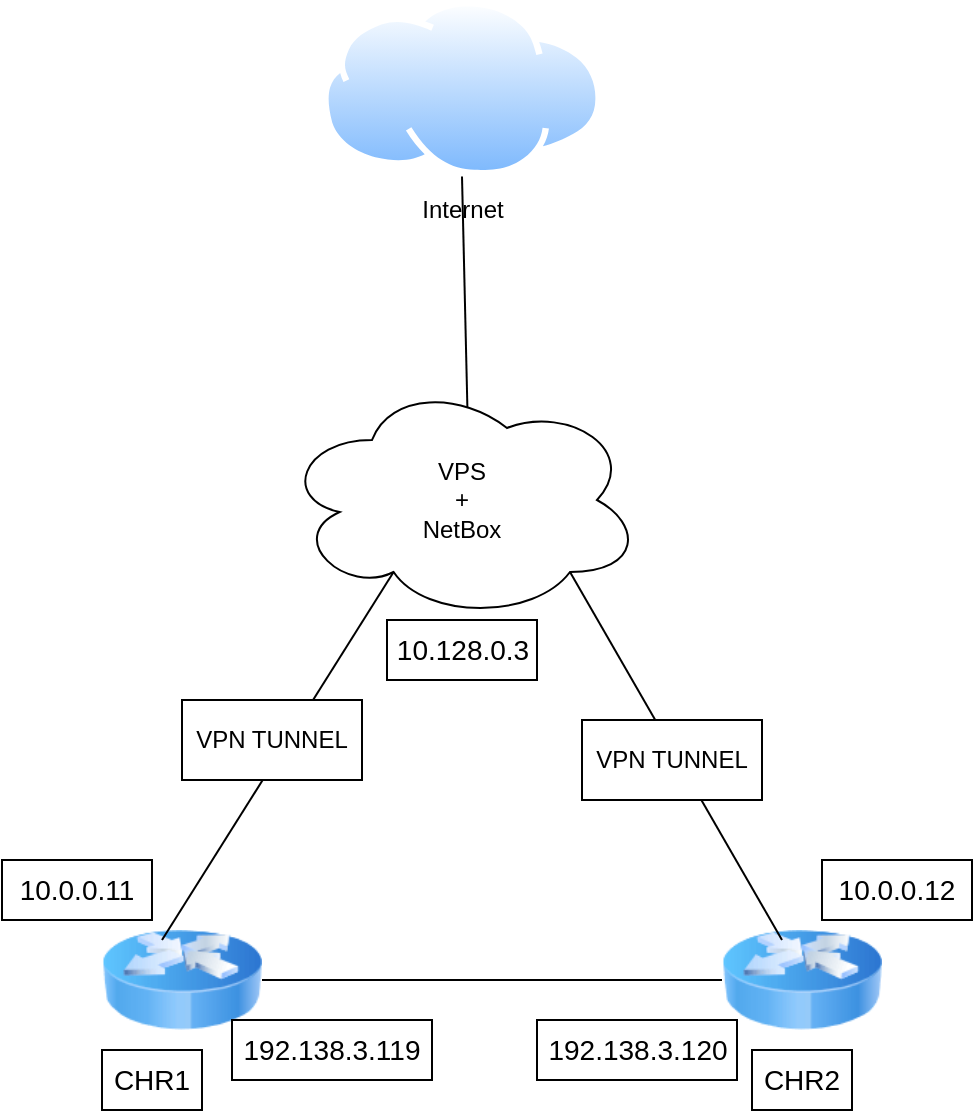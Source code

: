 <mxfile version="22.1.7" type="device">
  <diagram name="Page-1" id="OwbFI9HLepkNYHpxOd4J">
    <mxGraphModel dx="1194" dy="662" grid="1" gridSize="10" guides="1" tooltips="1" connect="1" arrows="1" fold="1" page="1" pageScale="1" pageWidth="827" pageHeight="1169" math="0" shadow="0">
      <root>
        <mxCell id="0" />
        <mxCell id="1" parent="0" />
        <mxCell id="foX7hI8TgkFDTR5OgZLc-2" value="VPS&lt;br&gt;+&lt;br&gt;NetBox" style="ellipse;shape=cloud;whiteSpace=wrap;html=1;" vertex="1" parent="1">
          <mxGeometry x="250" y="250" width="180" height="120" as="geometry" />
        </mxCell>
        <mxCell id="foX7hI8TgkFDTR5OgZLc-4" value="" style="image;html=1;image=img/lib/clip_art/networking/Router_Icon_128x128.png" vertex="1" parent="1">
          <mxGeometry x="470" y="510" width="80" height="80" as="geometry" />
        </mxCell>
        <mxCell id="foX7hI8TgkFDTR5OgZLc-5" value="" style="image;html=1;image=img/lib/clip_art/networking/Router_Icon_128x128.png" vertex="1" parent="1">
          <mxGeometry x="160" y="510" width="80" height="80" as="geometry" />
        </mxCell>
        <mxCell id="foX7hI8TgkFDTR5OgZLc-7" value="Internet" style="image;aspect=fixed;perimeter=ellipsePerimeter;html=1;align=center;shadow=0;dashed=0;spacingTop=3;image=img/lib/active_directory/internet_cloud.svg;" vertex="1" parent="1">
          <mxGeometry x="270" y="60.0" width="140" height="88.2" as="geometry" />
        </mxCell>
        <mxCell id="foX7hI8TgkFDTR5OgZLc-8" value="" style="endArrow=none;html=1;rounded=0;entryX=0.5;entryY=1;entryDx=0;entryDy=0;exitX=0.515;exitY=0.117;exitDx=0;exitDy=0;exitPerimeter=0;" edge="1" parent="1" source="foX7hI8TgkFDTR5OgZLc-2" target="foX7hI8TgkFDTR5OgZLc-7">
          <mxGeometry width="50" height="50" relative="1" as="geometry">
            <mxPoint x="390" y="370" as="sourcePoint" />
            <mxPoint x="440" y="320" as="targetPoint" />
          </mxGeometry>
        </mxCell>
        <mxCell id="foX7hI8TgkFDTR5OgZLc-9" value="" style="endArrow=none;html=1;rounded=0;entryX=0;entryY=0.5;entryDx=0;entryDy=0;exitX=1;exitY=0.5;exitDx=0;exitDy=0;" edge="1" parent="1" source="foX7hI8TgkFDTR5OgZLc-5" target="foX7hI8TgkFDTR5OgZLc-4">
          <mxGeometry width="50" height="50" relative="1" as="geometry">
            <mxPoint x="410" y="440" as="sourcePoint" />
            <mxPoint x="460" y="390" as="targetPoint" />
          </mxGeometry>
        </mxCell>
        <mxCell id="foX7hI8TgkFDTR5OgZLc-10" value="" style="endArrow=none;html=1;rounded=0;entryX=0.8;entryY=0.8;entryDx=0;entryDy=0;entryPerimeter=0;exitX=0.375;exitY=0.25;exitDx=0;exitDy=0;exitPerimeter=0;" edge="1" parent="1" source="foX7hI8TgkFDTR5OgZLc-4" target="foX7hI8TgkFDTR5OgZLc-2">
          <mxGeometry width="50" height="50" relative="1" as="geometry">
            <mxPoint x="390" y="370" as="sourcePoint" />
            <mxPoint x="440" y="320" as="targetPoint" />
          </mxGeometry>
        </mxCell>
        <mxCell id="foX7hI8TgkFDTR5OgZLc-12" value="" style="endArrow=none;html=1;rounded=0;entryX=0.31;entryY=0.8;entryDx=0;entryDy=0;entryPerimeter=0;exitX=0.375;exitY=0.25;exitDx=0;exitDy=0;exitPerimeter=0;" edge="1" parent="1" source="foX7hI8TgkFDTR5OgZLc-5" target="foX7hI8TgkFDTR5OgZLc-2">
          <mxGeometry width="50" height="50" relative="1" as="geometry">
            <mxPoint x="390" y="370" as="sourcePoint" />
            <mxPoint x="440" y="320" as="targetPoint" />
          </mxGeometry>
        </mxCell>
        <mxCell id="foX7hI8TgkFDTR5OgZLc-13" value="VPN TUNNEL" style="whiteSpace=wrap;html=1;" vertex="1" parent="1">
          <mxGeometry x="200" y="410" width="90" height="40" as="geometry" />
        </mxCell>
        <mxCell id="foX7hI8TgkFDTR5OgZLc-14" value="VPN TUNNEL" style="whiteSpace=wrap;html=1;" vertex="1" parent="1">
          <mxGeometry x="400" y="420" width="90" height="40" as="geometry" />
        </mxCell>
        <mxCell id="foX7hI8TgkFDTR5OgZLc-15" value="&lt;font style=&quot;font-size: 14px;&quot;&gt;CHR1&lt;/font&gt;" style="rounded=0;whiteSpace=wrap;html=1;" vertex="1" parent="1">
          <mxGeometry x="160" y="585" width="50" height="30" as="geometry" />
        </mxCell>
        <mxCell id="foX7hI8TgkFDTR5OgZLc-16" value="&lt;font style=&quot;font-size: 14px;&quot;&gt;CHR2&lt;/font&gt;" style="rounded=0;whiteSpace=wrap;html=1;" vertex="1" parent="1">
          <mxGeometry x="485" y="585" width="50" height="30" as="geometry" />
        </mxCell>
        <mxCell id="foX7hI8TgkFDTR5OgZLc-17" value="&lt;font style=&quot;font-size: 14px;&quot;&gt;10.0.0.11&lt;/font&gt;" style="rounded=0;whiteSpace=wrap;html=1;" vertex="1" parent="1">
          <mxGeometry x="110" y="490" width="75" height="30" as="geometry" />
        </mxCell>
        <mxCell id="foX7hI8TgkFDTR5OgZLc-18" value="&lt;font style=&quot;font-size: 14px;&quot;&gt;10.0.0.12&lt;/font&gt;" style="rounded=0;whiteSpace=wrap;html=1;" vertex="1" parent="1">
          <mxGeometry x="520" y="490" width="75" height="30" as="geometry" />
        </mxCell>
        <mxCell id="foX7hI8TgkFDTR5OgZLc-19" value="&lt;font style=&quot;font-size: 14px;&quot;&gt;10.128.0.3&lt;/font&gt;" style="rounded=0;whiteSpace=wrap;html=1;" vertex="1" parent="1">
          <mxGeometry x="302.5" y="370" width="75" height="30" as="geometry" />
        </mxCell>
        <mxCell id="foX7hI8TgkFDTR5OgZLc-20" value="&lt;font style=&quot;font-size: 14px;&quot;&gt;192.138.3.119&lt;/font&gt;" style="rounded=0;whiteSpace=wrap;html=1;" vertex="1" parent="1">
          <mxGeometry x="225" y="570" width="100" height="30" as="geometry" />
        </mxCell>
        <mxCell id="foX7hI8TgkFDTR5OgZLc-21" value="&lt;font style=&quot;font-size: 14px;&quot;&gt;192.138.3.120&lt;/font&gt;" style="rounded=0;whiteSpace=wrap;html=1;" vertex="1" parent="1">
          <mxGeometry x="377.5" y="570" width="100" height="30" as="geometry" />
        </mxCell>
      </root>
    </mxGraphModel>
  </diagram>
</mxfile>
